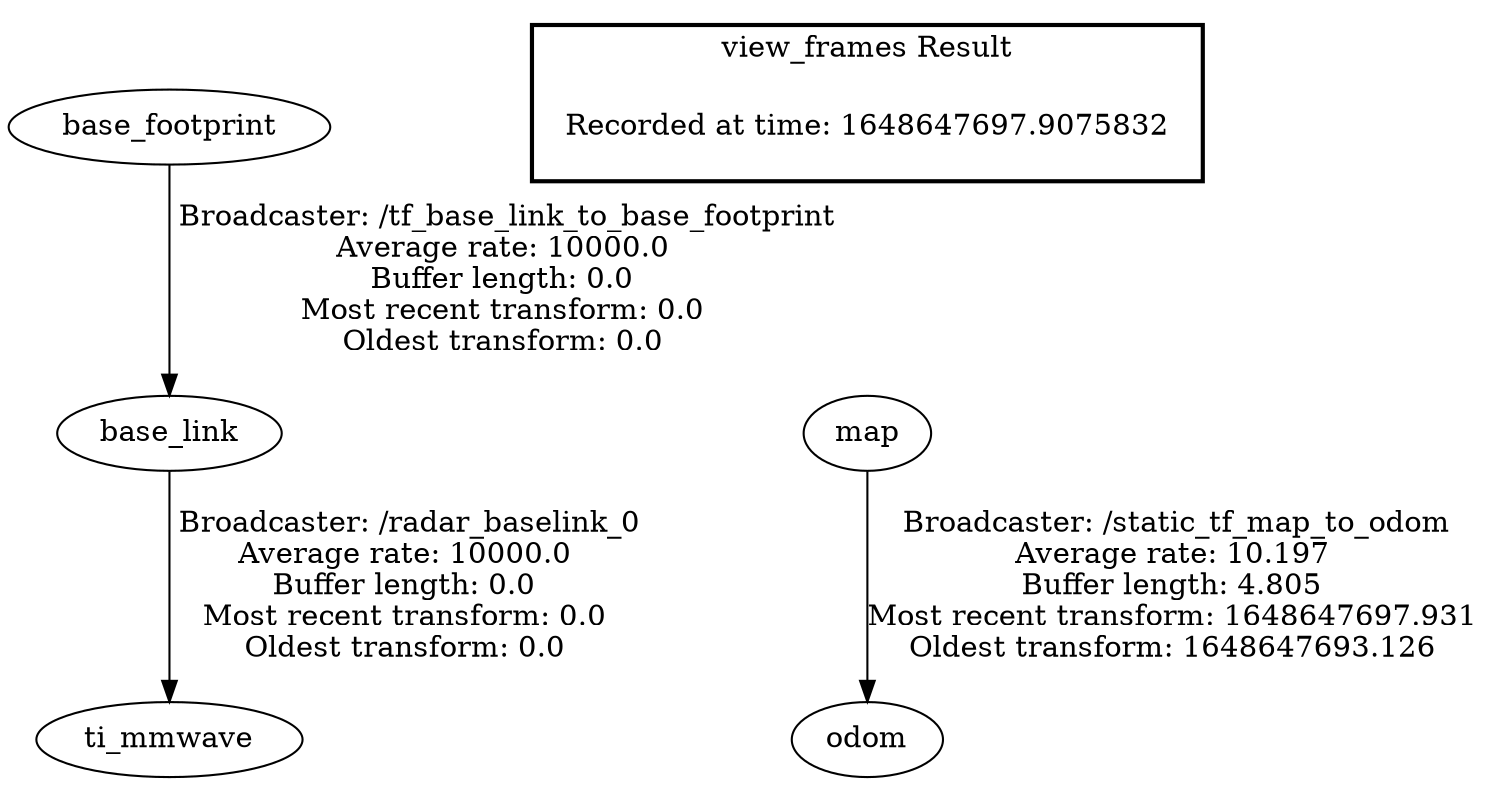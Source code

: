 digraph G {
"base_footprint" -> "base_link"[label=" Broadcaster: /tf_base_link_to_base_footprint\nAverage rate: 10000.0\nBuffer length: 0.0\nMost recent transform: 0.0\nOldest transform: 0.0\n"];
"base_link" -> "ti_mmwave"[label=" Broadcaster: /radar_baselink_0\nAverage rate: 10000.0\nBuffer length: 0.0\nMost recent transform: 0.0\nOldest transform: 0.0\n"];
"map" -> "odom"[label=" Broadcaster: /static_tf_map_to_odom\nAverage rate: 10.197\nBuffer length: 4.805\nMost recent transform: 1648647697.931\nOldest transform: 1648647693.126\n"];
edge [style=invis];
 subgraph cluster_legend { style=bold; color=black; label ="view_frames Result";
"Recorded at time: 1648647697.9075832"[ shape=plaintext ] ;
}->"map";
}